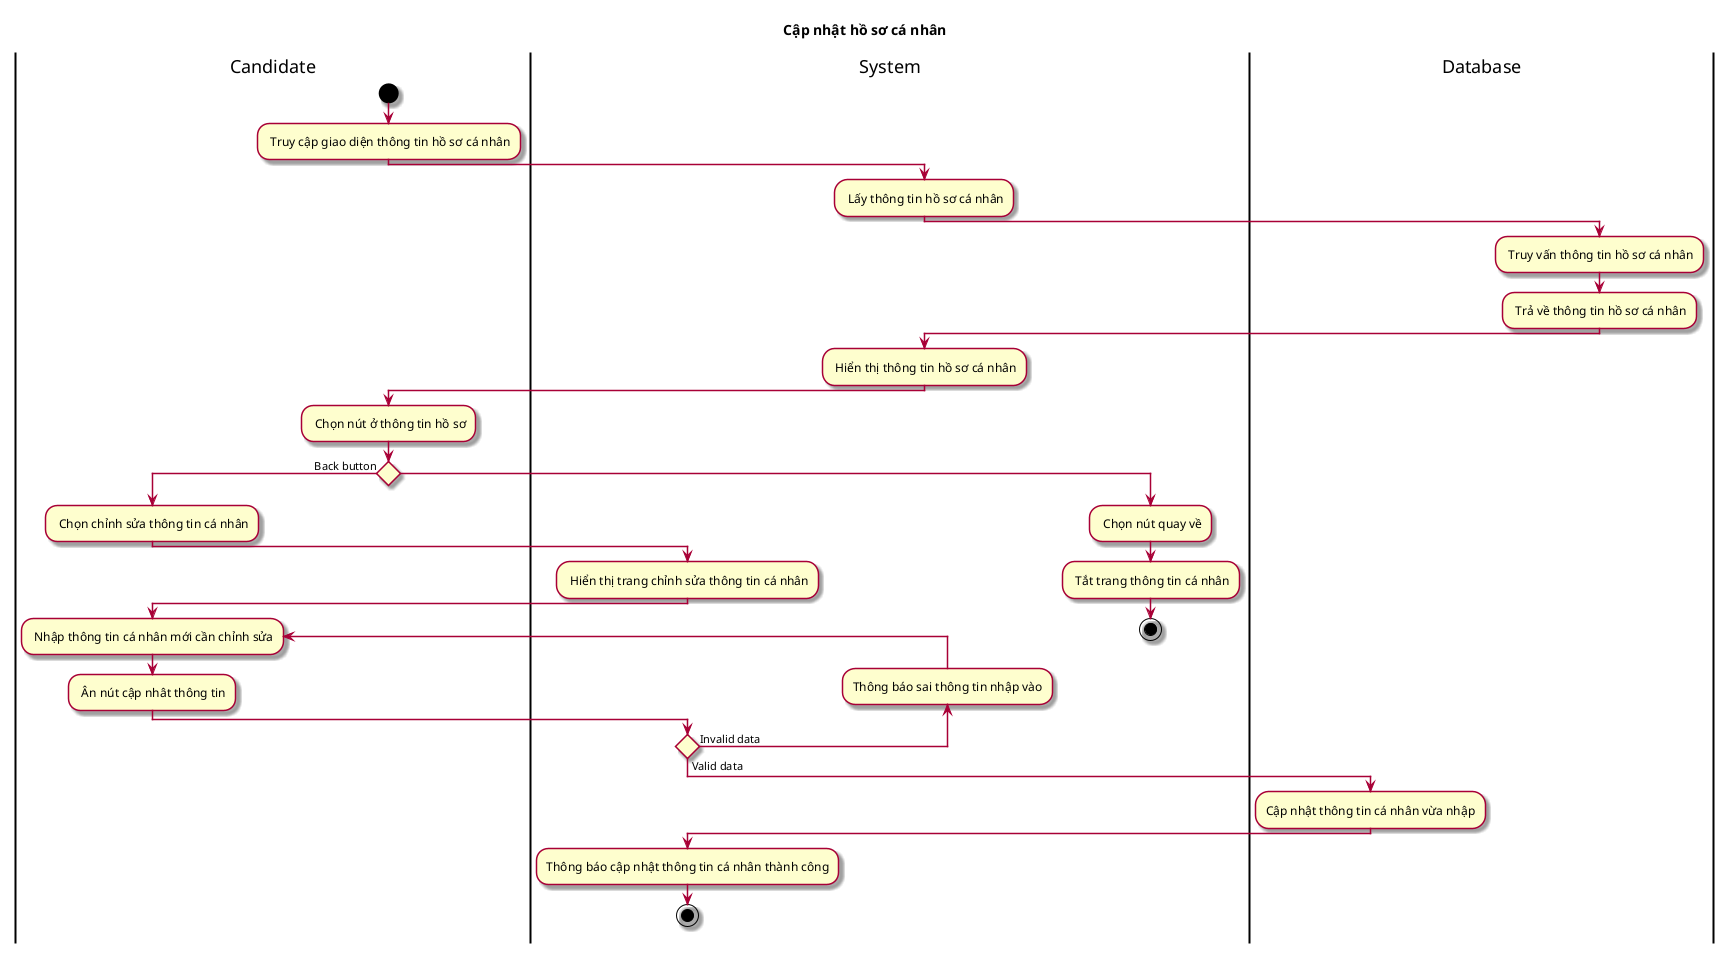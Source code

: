 @startuml ActQuanLyHoSoCaNhan
title Cập nhật hồ sơ cá nhân
skin rose
|Candidate|
start
: Truy cập giao diện thông tin hồ sơ cá nhân;
|System|
: Lấy thông tin hồ sơ cá nhân;
|Database|
: Truy vấn thông tin hồ sơ cá nhân;
: Trả về thông tin hồ sơ cá nhân;
|System|
: Hiển thị thông tin hồ sơ cá nhân;
|Candidate|
: Chọn nút ở thông tin hồ sơ;
if () then (Back button)
|Candidate|
: Chọn chỉnh sửa thông tin cá nhân;
|System|
: Hiển thị trang chỉnh sửa thông tin cá nhân;
|Candidate|
repeat: Nhập thông tin cá nhân mới cần chỉnh sửa;
: Ân nút cập nhât thông tin;
|System|
backward :Thông báo sai thông tin nhập vào;
repeat while () is (Invalid data) not (Valid data)
|Database|
:Cập nhật thông tin cá nhân vừa nhập;
|System|
:Thông báo cập nhật thông tin cá nhân thành công;
stop
else
: Chọn nút quay về;
|System|
: Tắt trang thông tin cá nhân;
stop
@enduml